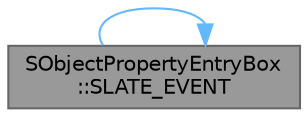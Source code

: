 digraph "SObjectPropertyEntryBox::SLATE_EVENT"
{
 // INTERACTIVE_SVG=YES
 // LATEX_PDF_SIZE
  bgcolor="transparent";
  edge [fontname=Helvetica,fontsize=10,labelfontname=Helvetica,labelfontsize=10];
  node [fontname=Helvetica,fontsize=10,shape=box,height=0.2,width=0.4];
  rankdir="LR";
  Node1 [id="Node000001",label="SObjectPropertyEntryBox\l::SLATE_EVENT",height=0.2,width=0.4,color="gray40", fillcolor="grey60", style="filled", fontcolor="black",tooltip="Called to check if an asset should be set."];
  Node1 -> Node1 [id="edge1_Node000001_Node000001",color="steelblue1",style="solid",tooltip=" "];
}
